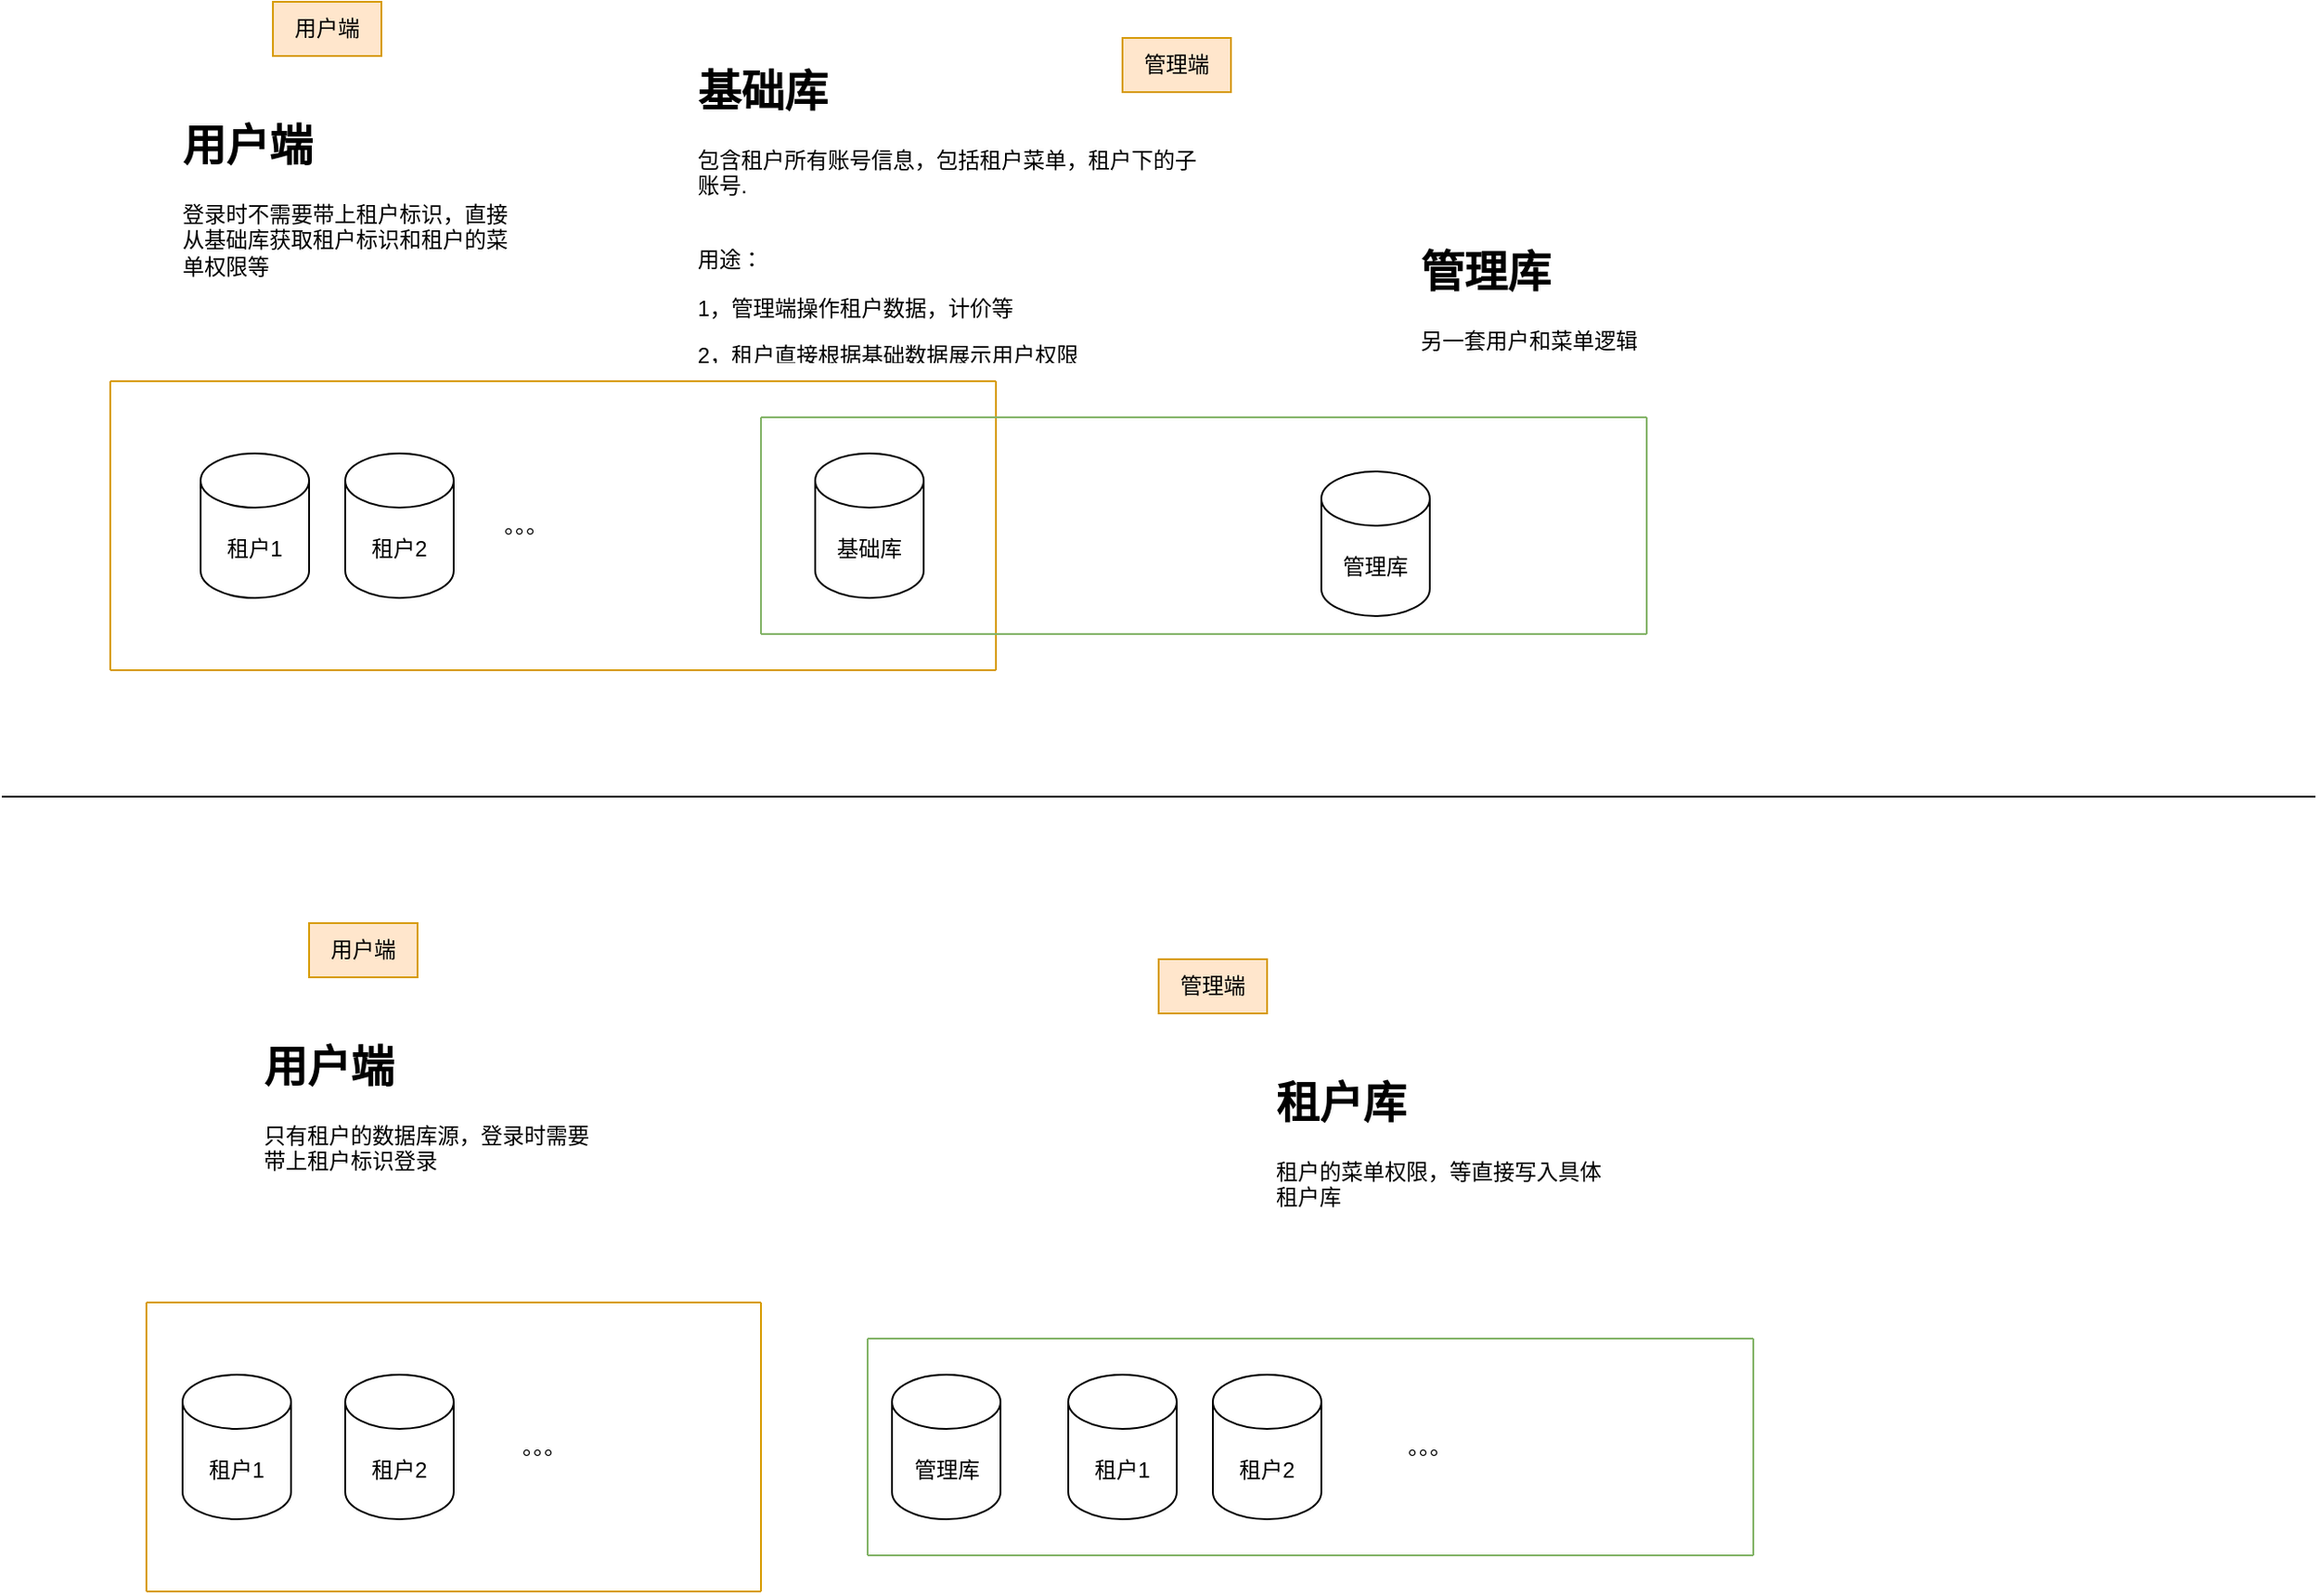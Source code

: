 <mxfile version="20.8.1" type="github">
  <diagram id="y_-26MBG5521PNUeK5f8" name="第 1 页">
    <mxGraphModel dx="1817" dy="1198" grid="1" gridSize="10" guides="1" tooltips="1" connect="1" arrows="1" fold="1" page="1" pageScale="1" pageWidth="1600" pageHeight="1200" math="0" shadow="0">
      <root>
        <mxCell id="0" />
        <mxCell id="1" parent="0" />
        <mxCell id="Fi8Dc3UV2Z1InRnC9Shg-1" value="用户端" style="text;html=1;strokeColor=#d79b00;fillColor=#ffe6cc;align=center;verticalAlign=middle;whiteSpace=wrap;rounded=0;" parent="1" vertex="1">
          <mxGeometry x="160" y="30" width="60" height="30" as="geometry" />
        </mxCell>
        <mxCell id="Fi8Dc3UV2Z1InRnC9Shg-2" value="管理端" style="text;html=1;strokeColor=#d79b00;fillColor=#ffe6cc;align=center;verticalAlign=middle;whiteSpace=wrap;rounded=0;" parent="1" vertex="1">
          <mxGeometry x="630" y="50" width="60" height="30" as="geometry" />
        </mxCell>
        <mxCell id="Fi8Dc3UV2Z1InRnC9Shg-3" value="基础库" style="shape=cylinder3;whiteSpace=wrap;html=1;boundedLbl=1;backgroundOutline=1;size=15;" parent="1" vertex="1">
          <mxGeometry x="460" y="280" width="60" height="80" as="geometry" />
        </mxCell>
        <mxCell id="Fi8Dc3UV2Z1InRnC9Shg-4" value="管理库" style="shape=cylinder3;whiteSpace=wrap;html=1;boundedLbl=1;backgroundOutline=1;size=15;" parent="1" vertex="1">
          <mxGeometry x="740" y="290" width="60" height="80" as="geometry" />
        </mxCell>
        <mxCell id="Fi8Dc3UV2Z1InRnC9Shg-5" value="租户1" style="shape=cylinder3;whiteSpace=wrap;html=1;boundedLbl=1;backgroundOutline=1;size=15;" parent="1" vertex="1">
          <mxGeometry x="120" y="280" width="60" height="80" as="geometry" />
        </mxCell>
        <mxCell id="Fi8Dc3UV2Z1InRnC9Shg-6" value="租户2" style="shape=cylinder3;whiteSpace=wrap;html=1;boundedLbl=1;backgroundOutline=1;size=15;" parent="1" vertex="1">
          <mxGeometry x="200" y="280" width="60" height="80" as="geometry" />
        </mxCell>
        <mxCell id="Fi8Dc3UV2Z1InRnC9Shg-7" value="" style="endArrow=none;html=1;rounded=0;fillColor=#ffe6cc;strokeColor=#d79b00;" parent="1" edge="1">
          <mxGeometry width="50" height="50" relative="1" as="geometry">
            <mxPoint x="70" y="240" as="sourcePoint" />
            <mxPoint x="560" y="240" as="targetPoint" />
          </mxGeometry>
        </mxCell>
        <mxCell id="Fi8Dc3UV2Z1InRnC9Shg-8" value="" style="endArrow=none;html=1;rounded=0;fillColor=#ffe6cc;strokeColor=#d79b00;" parent="1" edge="1">
          <mxGeometry width="50" height="50" relative="1" as="geometry">
            <mxPoint x="70" y="400" as="sourcePoint" />
            <mxPoint x="560" y="400" as="targetPoint" />
          </mxGeometry>
        </mxCell>
        <mxCell id="Fi8Dc3UV2Z1InRnC9Shg-9" value="" style="endArrow=none;html=1;rounded=0;fillColor=#ffe6cc;strokeColor=#d79b00;" parent="1" edge="1">
          <mxGeometry width="50" height="50" relative="1" as="geometry">
            <mxPoint x="70" y="400" as="sourcePoint" />
            <mxPoint x="70" y="240" as="targetPoint" />
          </mxGeometry>
        </mxCell>
        <mxCell id="Fi8Dc3UV2Z1InRnC9Shg-10" value="" style="endArrow=none;html=1;rounded=0;fillColor=#ffe6cc;strokeColor=#d79b00;" parent="1" edge="1">
          <mxGeometry width="50" height="50" relative="1" as="geometry">
            <mxPoint x="560" y="400" as="sourcePoint" />
            <mxPoint x="560" y="240" as="targetPoint" />
          </mxGeometry>
        </mxCell>
        <mxCell id="Fi8Dc3UV2Z1InRnC9Shg-11" value="" style="endArrow=none;html=1;rounded=0;fillColor=#d5e8d4;strokeColor=#82b366;" parent="1" edge="1">
          <mxGeometry width="50" height="50" relative="1" as="geometry">
            <mxPoint x="430" y="260" as="sourcePoint" />
            <mxPoint x="920" y="260" as="targetPoint" />
          </mxGeometry>
        </mxCell>
        <mxCell id="Fi8Dc3UV2Z1InRnC9Shg-12" value="" style="endArrow=none;html=1;rounded=0;fillColor=#d5e8d4;strokeColor=#82b366;" parent="1" edge="1">
          <mxGeometry width="50" height="50" relative="1" as="geometry">
            <mxPoint x="430" y="380" as="sourcePoint" />
            <mxPoint x="920" y="380" as="targetPoint" />
          </mxGeometry>
        </mxCell>
        <mxCell id="Fi8Dc3UV2Z1InRnC9Shg-13" value="" style="endArrow=none;html=1;rounded=0;fillColor=#d5e8d4;strokeColor=#82b366;" parent="1" edge="1">
          <mxGeometry width="50" height="50" relative="1" as="geometry">
            <mxPoint x="430" y="380" as="sourcePoint" />
            <mxPoint x="430" y="260" as="targetPoint" />
          </mxGeometry>
        </mxCell>
        <mxCell id="Fi8Dc3UV2Z1InRnC9Shg-14" value="" style="endArrow=none;html=1;rounded=0;fillColor=#d5e8d4;strokeColor=#82b366;" parent="1" edge="1">
          <mxGeometry x="0.333" y="-410" width="50" height="50" relative="1" as="geometry">
            <mxPoint x="920" y="380" as="sourcePoint" />
            <mxPoint x="920" y="260" as="targetPoint" />
            <mxPoint as="offset" />
          </mxGeometry>
        </mxCell>
        <mxCell id="IwHr58wA1ZAovdP9Hp9E-1" value="&lt;h1&gt;用户端&lt;/h1&gt;&lt;p&gt;登录时不需要带上租户标识，直接从基础库获取租户标识和租户的菜单权限等&lt;/p&gt;" style="text;html=1;strokeColor=none;fillColor=none;spacing=5;spacingTop=-20;whiteSpace=wrap;overflow=hidden;rounded=0;" vertex="1" parent="1">
          <mxGeometry x="105" y="90" width="190" height="120" as="geometry" />
        </mxCell>
        <mxCell id="IwHr58wA1ZAovdP9Hp9E-2" value="用户端" style="text;html=1;strokeColor=#d79b00;fillColor=#ffe6cc;align=center;verticalAlign=middle;whiteSpace=wrap;rounded=0;" vertex="1" parent="1">
          <mxGeometry x="180" y="540" width="60" height="30" as="geometry" />
        </mxCell>
        <mxCell id="IwHr58wA1ZAovdP9Hp9E-3" value="管理端" style="text;html=1;strokeColor=#d79b00;fillColor=#ffe6cc;align=center;verticalAlign=middle;whiteSpace=wrap;rounded=0;" vertex="1" parent="1">
          <mxGeometry x="650" y="560" width="60" height="30" as="geometry" />
        </mxCell>
        <mxCell id="IwHr58wA1ZAovdP9Hp9E-5" value="管理库" style="shape=cylinder3;whiteSpace=wrap;html=1;boundedLbl=1;backgroundOutline=1;size=15;" vertex="1" parent="1">
          <mxGeometry x="502.5" y="790" width="60" height="80" as="geometry" />
        </mxCell>
        <mxCell id="IwHr58wA1ZAovdP9Hp9E-6" value="租户1" style="shape=cylinder3;whiteSpace=wrap;html=1;boundedLbl=1;backgroundOutline=1;size=15;" vertex="1" parent="1">
          <mxGeometry x="110" y="790" width="60" height="80" as="geometry" />
        </mxCell>
        <mxCell id="IwHr58wA1ZAovdP9Hp9E-7" value="租户2" style="shape=cylinder3;whiteSpace=wrap;html=1;boundedLbl=1;backgroundOutline=1;size=15;" vertex="1" parent="1">
          <mxGeometry x="200" y="790" width="60" height="80" as="geometry" />
        </mxCell>
        <mxCell id="IwHr58wA1ZAovdP9Hp9E-8" value="" style="endArrow=none;html=1;rounded=0;fillColor=#ffe6cc;strokeColor=#d79b00;" edge="1" parent="1">
          <mxGeometry width="50" height="50" relative="1" as="geometry">
            <mxPoint x="90" y="750" as="sourcePoint" />
            <mxPoint x="430" y="750" as="targetPoint" />
          </mxGeometry>
        </mxCell>
        <mxCell id="IwHr58wA1ZAovdP9Hp9E-9" value="" style="endArrow=none;html=1;rounded=0;fillColor=#ffe6cc;strokeColor=#d79b00;" edge="1" parent="1">
          <mxGeometry width="50" height="50" relative="1" as="geometry">
            <mxPoint x="90" y="910" as="sourcePoint" />
            <mxPoint x="430" y="910" as="targetPoint" />
          </mxGeometry>
        </mxCell>
        <mxCell id="IwHr58wA1ZAovdP9Hp9E-10" value="" style="endArrow=none;html=1;rounded=0;fillColor=#ffe6cc;strokeColor=#d79b00;" edge="1" parent="1">
          <mxGeometry width="50" height="50" relative="1" as="geometry">
            <mxPoint x="90" y="910" as="sourcePoint" />
            <mxPoint x="90" y="750" as="targetPoint" />
          </mxGeometry>
        </mxCell>
        <mxCell id="IwHr58wA1ZAovdP9Hp9E-11" value="" style="endArrow=none;html=1;rounded=0;fillColor=#ffe6cc;strokeColor=#d79b00;" edge="1" parent="1">
          <mxGeometry x="0.25" y="140" width="50" height="50" relative="1" as="geometry">
            <mxPoint x="430" y="910" as="sourcePoint" />
            <mxPoint x="430" y="750" as="targetPoint" />
            <mxPoint as="offset" />
          </mxGeometry>
        </mxCell>
        <mxCell id="IwHr58wA1ZAovdP9Hp9E-12" value="" style="endArrow=none;html=1;rounded=0;fillColor=#d5e8d4;strokeColor=#82b366;" edge="1" parent="1">
          <mxGeometry width="50" height="50" relative="1" as="geometry">
            <mxPoint x="489" y="770" as="sourcePoint" />
            <mxPoint x="979" y="770" as="targetPoint" />
          </mxGeometry>
        </mxCell>
        <mxCell id="IwHr58wA1ZAovdP9Hp9E-13" value="" style="endArrow=none;html=1;rounded=0;fillColor=#d5e8d4;strokeColor=#82b366;" edge="1" parent="1">
          <mxGeometry width="50" height="50" relative="1" as="geometry">
            <mxPoint x="489" y="890" as="sourcePoint" />
            <mxPoint x="979" y="890" as="targetPoint" />
          </mxGeometry>
        </mxCell>
        <mxCell id="IwHr58wA1ZAovdP9Hp9E-14" value="" style="endArrow=none;html=1;rounded=0;fillColor=#d5e8d4;strokeColor=#82b366;" edge="1" parent="1">
          <mxGeometry width="50" height="50" relative="1" as="geometry">
            <mxPoint x="489" y="890" as="sourcePoint" />
            <mxPoint x="489" y="770" as="targetPoint" />
          </mxGeometry>
        </mxCell>
        <mxCell id="IwHr58wA1ZAovdP9Hp9E-15" value="" style="endArrow=none;html=1;rounded=0;fillColor=#d5e8d4;strokeColor=#82b366;" edge="1" parent="1">
          <mxGeometry x="0.333" y="-410" width="50" height="50" relative="1" as="geometry">
            <mxPoint x="979" y="890" as="sourcePoint" />
            <mxPoint x="979" y="770" as="targetPoint" />
            <mxPoint as="offset" />
          </mxGeometry>
        </mxCell>
        <mxCell id="IwHr58wA1ZAovdP9Hp9E-16" value="&lt;h1&gt;用户端&lt;/h1&gt;&lt;p&gt;只有租户的数据库源，登录时需要带上租户标识登录&lt;/p&gt;" style="text;html=1;strokeColor=none;fillColor=none;spacing=5;spacingTop=-20;whiteSpace=wrap;overflow=hidden;rounded=0;" vertex="1" parent="1">
          <mxGeometry x="150" y="600" width="190" height="120" as="geometry" />
        </mxCell>
        <mxCell id="IwHr58wA1ZAovdP9Hp9E-17" value="" style="endArrow=none;html=1;rounded=0;" edge="1" parent="1">
          <mxGeometry width="50" height="50" relative="1" as="geometry">
            <mxPoint x="10" y="470" as="sourcePoint" />
            <mxPoint x="1290" y="470" as="targetPoint" />
          </mxGeometry>
        </mxCell>
        <mxCell id="IwHr58wA1ZAovdP9Hp9E-18" value="。。。" style="text;html=1;strokeColor=none;fillColor=none;align=center;verticalAlign=middle;whiteSpace=wrap;rounded=0;" vertex="1" parent="1">
          <mxGeometry x="270" y="305" width="60" height="30" as="geometry" />
        </mxCell>
        <mxCell id="IwHr58wA1ZAovdP9Hp9E-19" value="&lt;h1&gt;基础库&lt;/h1&gt;&lt;p&gt;包含租户所有账号信息，包括租户菜单，租户下的子账号.&lt;br&gt;&lt;br&gt;&lt;/p&gt;&lt;p&gt;用途：&lt;/p&gt;&lt;p&gt;1，管理端操作租户数据，计价等&lt;/p&gt;&lt;p&gt;2，租户直接根据基础数据展示用户权限&lt;/p&gt;&lt;p&gt;&lt;br&gt;&lt;/p&gt;" style="text;html=1;strokeColor=none;fillColor=none;spacing=5;spacingTop=-20;whiteSpace=wrap;overflow=hidden;rounded=0;" vertex="1" parent="1">
          <mxGeometry x="390" y="60" width="285" height="170" as="geometry" />
        </mxCell>
        <mxCell id="IwHr58wA1ZAovdP9Hp9E-20" value="&lt;h1&gt;管理库&lt;/h1&gt;&lt;p&gt;另一套用户和菜单逻辑&lt;/p&gt;" style="text;html=1;strokeColor=none;fillColor=none;spacing=5;spacingTop=-20;whiteSpace=wrap;overflow=hidden;rounded=0;" vertex="1" parent="1">
          <mxGeometry x="790" y="160" width="190" height="90" as="geometry" />
        </mxCell>
        <mxCell id="IwHr58wA1ZAovdP9Hp9E-21" value="租户2" style="shape=cylinder3;whiteSpace=wrap;html=1;boundedLbl=1;backgroundOutline=1;size=15;" vertex="1" parent="1">
          <mxGeometry x="680" y="790" width="60" height="80" as="geometry" />
        </mxCell>
        <mxCell id="IwHr58wA1ZAovdP9Hp9E-22" value="。。。" style="text;html=1;strokeColor=none;fillColor=none;align=center;verticalAlign=middle;whiteSpace=wrap;rounded=0;" vertex="1" parent="1">
          <mxGeometry x="280" y="815" width="60" height="30" as="geometry" />
        </mxCell>
        <mxCell id="IwHr58wA1ZAovdP9Hp9E-23" value="。。。" style="text;html=1;strokeColor=none;fillColor=none;align=center;verticalAlign=middle;whiteSpace=wrap;rounded=0;" vertex="1" parent="1">
          <mxGeometry x="770" y="815" width="60" height="30" as="geometry" />
        </mxCell>
        <mxCell id="IwHr58wA1ZAovdP9Hp9E-24" value="租户1" style="shape=cylinder3;whiteSpace=wrap;html=1;boundedLbl=1;backgroundOutline=1;size=15;" vertex="1" parent="1">
          <mxGeometry x="600" y="790" width="60" height="80" as="geometry" />
        </mxCell>
        <mxCell id="IwHr58wA1ZAovdP9Hp9E-25" value="&lt;h1&gt;租户库&lt;/h1&gt;&lt;p&gt;租户的菜单权限，等直接写入具体租户库&lt;/p&gt;" style="text;html=1;strokeColor=none;fillColor=none;spacing=5;spacingTop=-20;whiteSpace=wrap;overflow=hidden;rounded=0;" vertex="1" parent="1">
          <mxGeometry x="710" y="620" width="190" height="120" as="geometry" />
        </mxCell>
      </root>
    </mxGraphModel>
  </diagram>
</mxfile>
